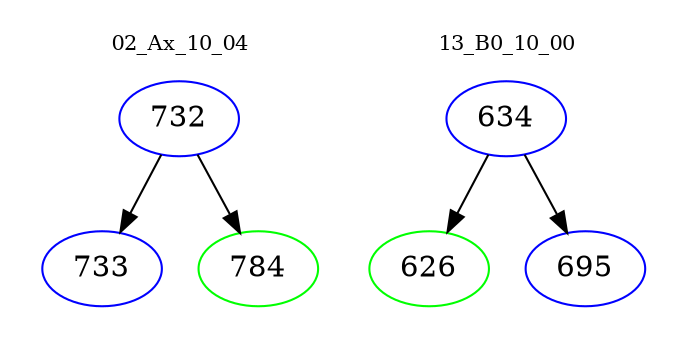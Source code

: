 digraph{
subgraph cluster_0 {
color = white
label = "02_Ax_10_04";
fontsize=10;
T0_732 [label="732", color="blue"]
T0_732 -> T0_733 [color="black"]
T0_733 [label="733", color="blue"]
T0_732 -> T0_784 [color="black"]
T0_784 [label="784", color="green"]
}
subgraph cluster_1 {
color = white
label = "13_B0_10_00";
fontsize=10;
T1_634 [label="634", color="blue"]
T1_634 -> T1_626 [color="black"]
T1_626 [label="626", color="green"]
T1_634 -> T1_695 [color="black"]
T1_695 [label="695", color="blue"]
}
}
